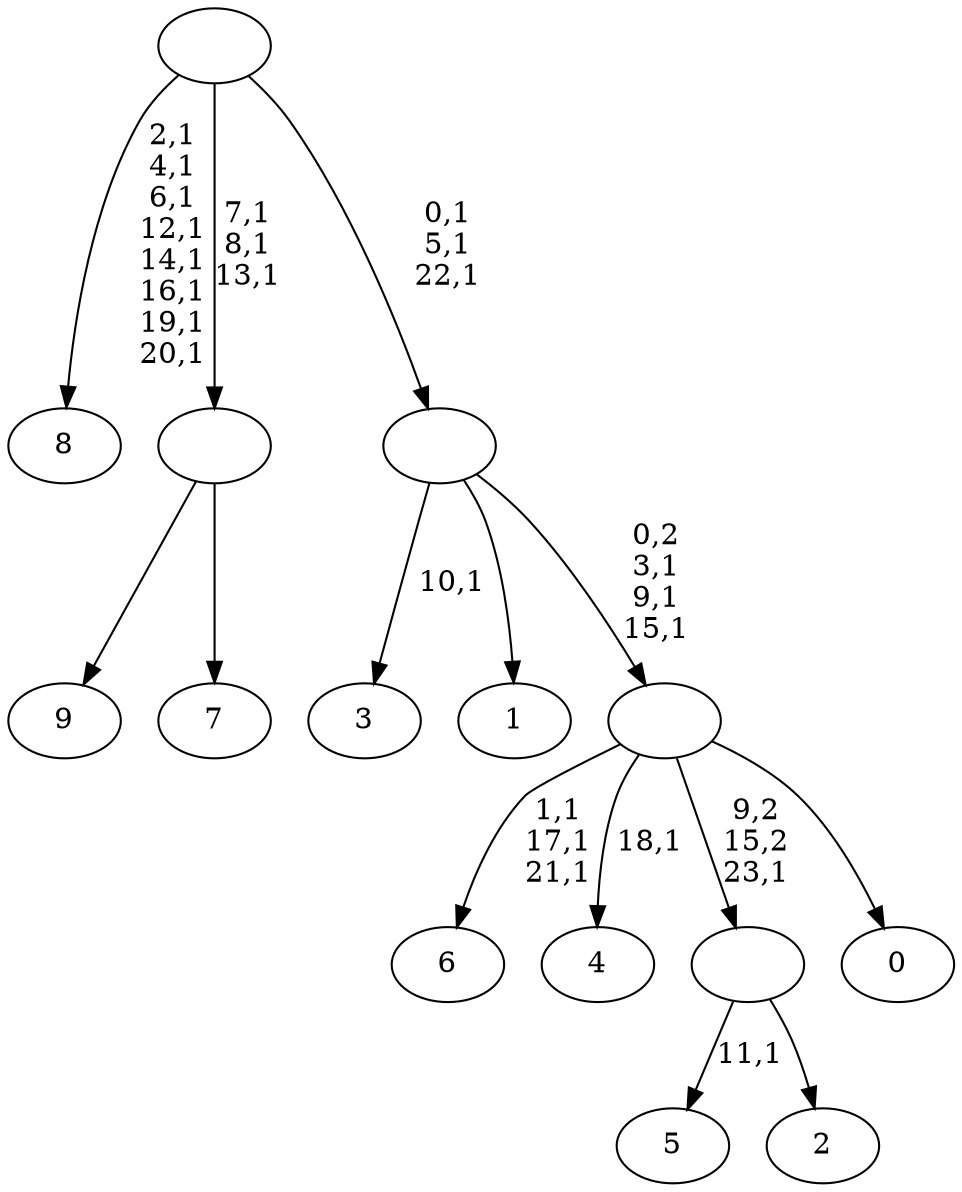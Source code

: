 digraph T {
	34 [label="9"]
	33 [label="8"]
	24 [label="7"]
	23 [label=""]
	20 [label="6"]
	16 [label="5"]
	14 [label="4"]
	12 [label="3"]
	10 [label="2"]
	9 [label=""]
	8 [label="1"]
	7 [label="0"]
	6 [label=""]
	3 [label=""]
	0 [label=""]
	23 -> 34 [label=""]
	23 -> 24 [label=""]
	9 -> 16 [label="11,1"]
	9 -> 10 [label=""]
	6 -> 14 [label="18,1"]
	6 -> 20 [label="1,1\n17,1\n21,1"]
	6 -> 9 [label="9,2\n15,2\n23,1"]
	6 -> 7 [label=""]
	3 -> 6 [label="0,2\n3,1\n9,1\n15,1"]
	3 -> 12 [label="10,1"]
	3 -> 8 [label=""]
	0 -> 3 [label="0,1\n5,1\n22,1"]
	0 -> 23 [label="7,1\n8,1\n13,1"]
	0 -> 33 [label="2,1\n4,1\n6,1\n12,1\n14,1\n16,1\n19,1\n20,1"]
}
